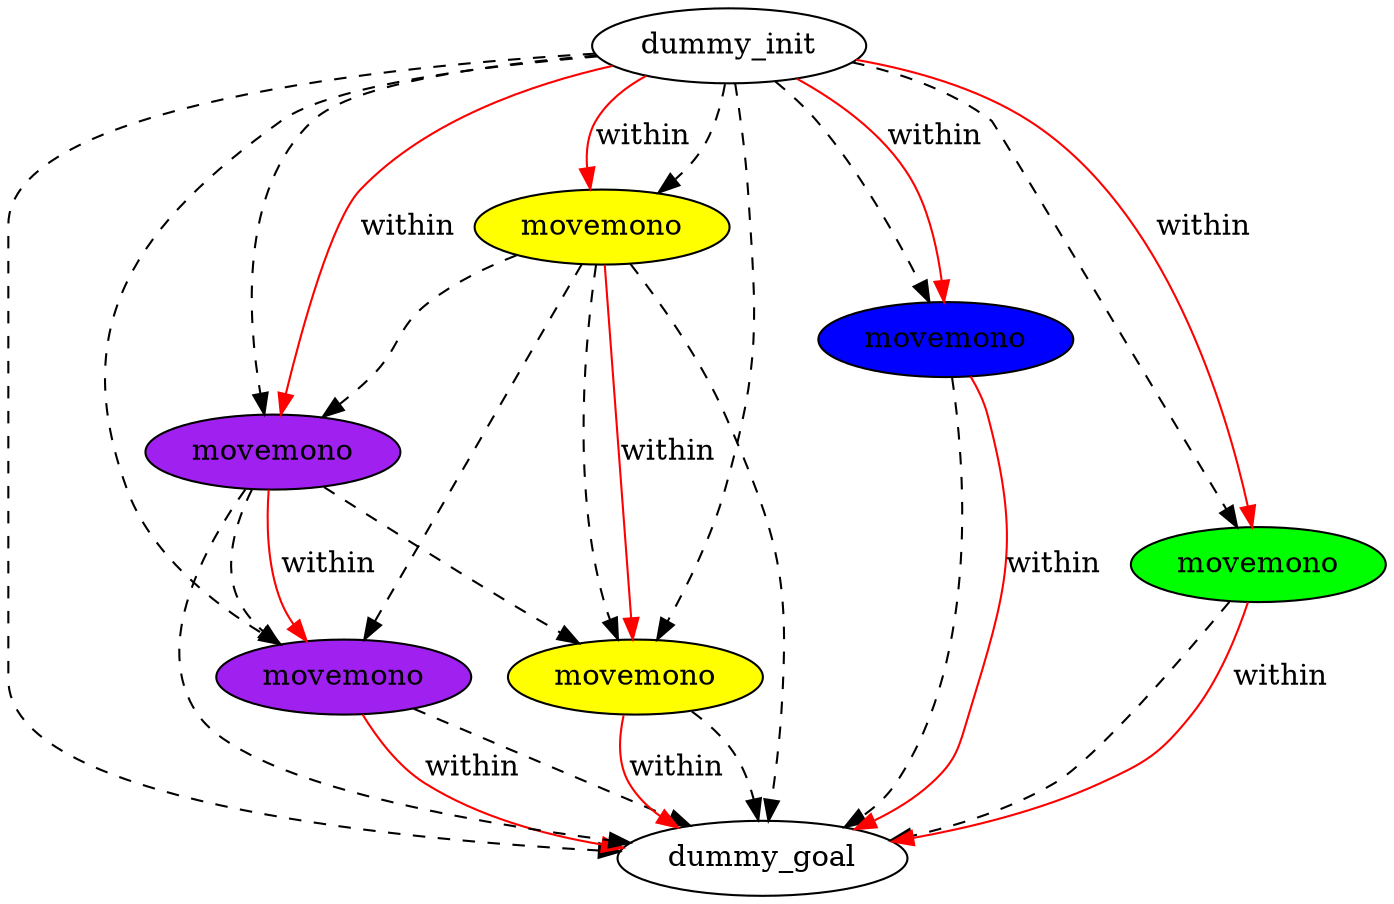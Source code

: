 digraph {
	"d0380a25-f0ff-772b-7c32-23f7c7218179" [label=dummy_init fillcolor=white style=filled]
	"58e0320d-7a10-9307-47b5-8bb58a9faf2f" [label=dummy_goal fillcolor=white style=filled]
	"86829f2e-e677-264b-8333-cc74d4081ae9" [label=movemono fillcolor=purple style=filled]
	"9f8972c4-9558-6a28-9291-da0af6b6849c" [label=movemono fillcolor=blue style=filled]
	"77666404-da81-a6f3-2aa8-6859edc826f7" [label=movemono fillcolor=yellow style=filled]
	"d1015796-3cf8-1641-65e6-53b9413d54e0" [label=movemono fillcolor=yellow style=filled]
	"d2670d8e-c143-069e-58dd-021852739052" [label=movemono fillcolor=green style=filled]
	"0ed89b3f-dd2d-3232-a61b-e0160f5f2728" [label=movemono fillcolor=purple style=filled]
	"d2670d8e-c143-069e-58dd-021852739052" -> "58e0320d-7a10-9307-47b5-8bb58a9faf2f" [color=black style=dashed]
	"0ed89b3f-dd2d-3232-a61b-e0160f5f2728" -> "86829f2e-e677-264b-8333-cc74d4081ae9" [color=black style=dashed]
	"d1015796-3cf8-1641-65e6-53b9413d54e0" -> "58e0320d-7a10-9307-47b5-8bb58a9faf2f" [color=black style=dashed]
	"d0380a25-f0ff-772b-7c32-23f7c7218179" -> "9f8972c4-9558-6a28-9291-da0af6b6849c" [color=black style=dashed]
	"d0380a25-f0ff-772b-7c32-23f7c7218179" -> "77666404-da81-a6f3-2aa8-6859edc826f7" [color=black style=dashed]
	"d0380a25-f0ff-772b-7c32-23f7c7218179" -> "86829f2e-e677-264b-8333-cc74d4081ae9" [color=black style=dashed]
	"0ed89b3f-dd2d-3232-a61b-e0160f5f2728" -> "77666404-da81-a6f3-2aa8-6859edc826f7" [color=black style=dashed]
	"d0380a25-f0ff-772b-7c32-23f7c7218179" -> "0ed89b3f-dd2d-3232-a61b-e0160f5f2728" [color=black style=dashed]
	"d1015796-3cf8-1641-65e6-53b9413d54e0" -> "86829f2e-e677-264b-8333-cc74d4081ae9" [color=black style=dashed]
	"d0380a25-f0ff-772b-7c32-23f7c7218179" -> "58e0320d-7a10-9307-47b5-8bb58a9faf2f" [color=black style=dashed]
	"9f8972c4-9558-6a28-9291-da0af6b6849c" -> "58e0320d-7a10-9307-47b5-8bb58a9faf2f" [color=black style=dashed]
	"77666404-da81-a6f3-2aa8-6859edc826f7" -> "58e0320d-7a10-9307-47b5-8bb58a9faf2f" [color=black style=dashed]
	"d0380a25-f0ff-772b-7c32-23f7c7218179" -> "d1015796-3cf8-1641-65e6-53b9413d54e0" [color=black style=dashed]
	"d1015796-3cf8-1641-65e6-53b9413d54e0" -> "77666404-da81-a6f3-2aa8-6859edc826f7" [color=black style=dashed]
	"d0380a25-f0ff-772b-7c32-23f7c7218179" -> "d2670d8e-c143-069e-58dd-021852739052" [color=black style=dashed]
	"0ed89b3f-dd2d-3232-a61b-e0160f5f2728" -> "58e0320d-7a10-9307-47b5-8bb58a9faf2f" [color=black style=dashed]
	"d1015796-3cf8-1641-65e6-53b9413d54e0" -> "0ed89b3f-dd2d-3232-a61b-e0160f5f2728" [color=black style=dashed]
	"86829f2e-e677-264b-8333-cc74d4081ae9" -> "58e0320d-7a10-9307-47b5-8bb58a9faf2f" [color=black style=dashed]
	"d2670d8e-c143-069e-58dd-021852739052" -> "58e0320d-7a10-9307-47b5-8bb58a9faf2f" [label=within color=red]
	"9f8972c4-9558-6a28-9291-da0af6b6849c" -> "58e0320d-7a10-9307-47b5-8bb58a9faf2f" [label=within color=red]
	"77666404-da81-a6f3-2aa8-6859edc826f7" -> "58e0320d-7a10-9307-47b5-8bb58a9faf2f" [label=within color=red]
	"d1015796-3cf8-1641-65e6-53b9413d54e0" -> "77666404-da81-a6f3-2aa8-6859edc826f7" [label=within color=red]
	"d0380a25-f0ff-772b-7c32-23f7c7218179" -> "d2670d8e-c143-069e-58dd-021852739052" [label=within color=red]
	"86829f2e-e677-264b-8333-cc74d4081ae9" -> "58e0320d-7a10-9307-47b5-8bb58a9faf2f" [label=within color=red]
	"d0380a25-f0ff-772b-7c32-23f7c7218179" -> "d1015796-3cf8-1641-65e6-53b9413d54e0" [label=within color=red]
	"0ed89b3f-dd2d-3232-a61b-e0160f5f2728" -> "86829f2e-e677-264b-8333-cc74d4081ae9" [label=within color=red]
	"d0380a25-f0ff-772b-7c32-23f7c7218179" -> "9f8972c4-9558-6a28-9291-da0af6b6849c" [label=within color=red]
	"d0380a25-f0ff-772b-7c32-23f7c7218179" -> "0ed89b3f-dd2d-3232-a61b-e0160f5f2728" [label=within color=red]
}

